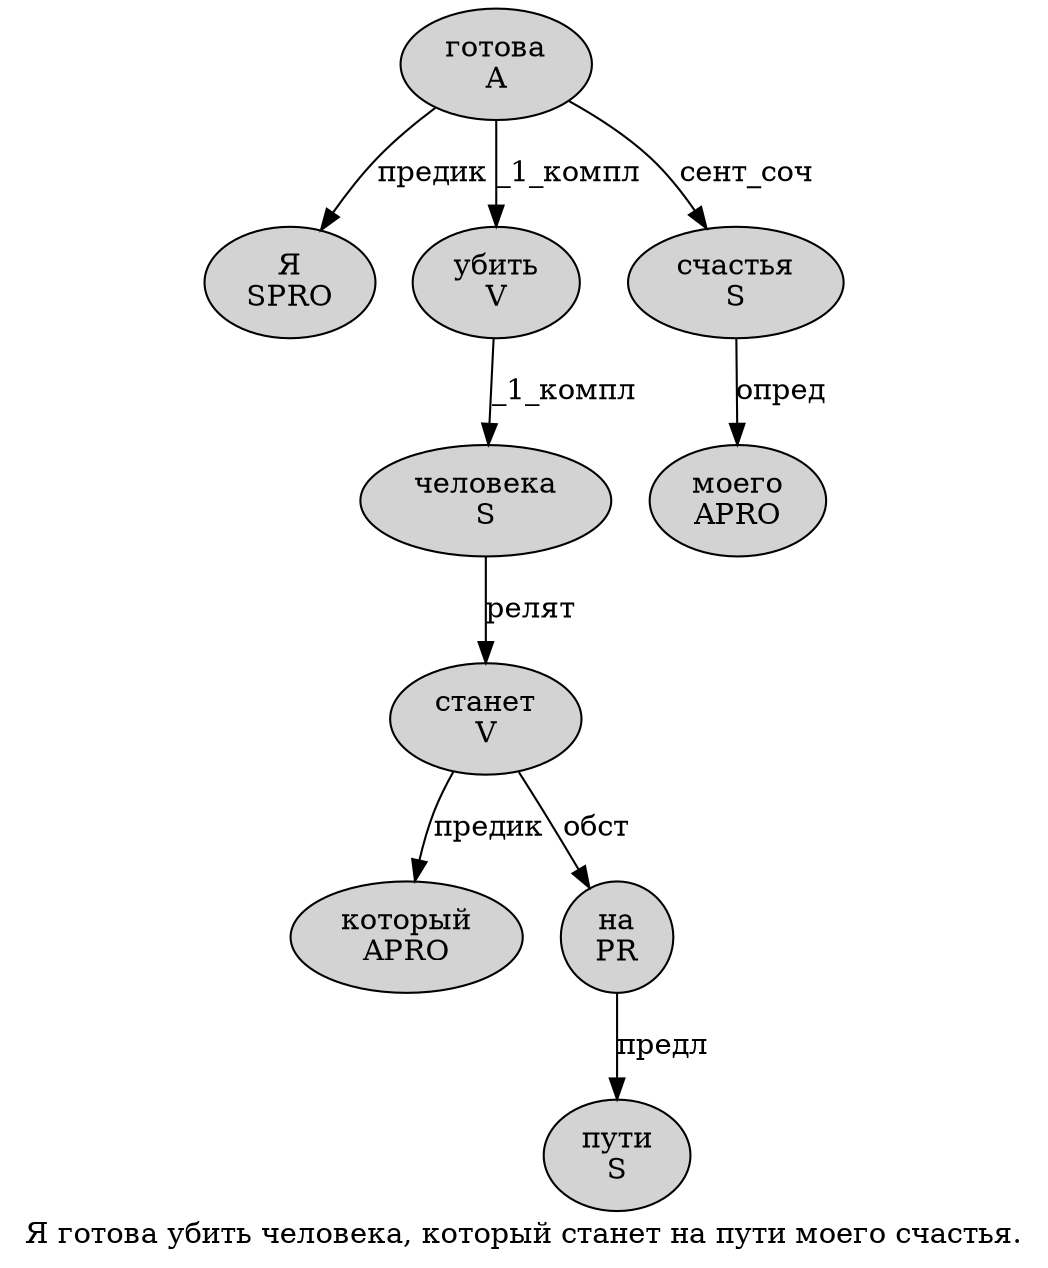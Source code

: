 digraph SENTENCE_1530 {
	graph [label="Я готова убить человека, который станет на пути моего счастья."]
	node [style=filled]
		0 [label="Я
SPRO" color="" fillcolor=lightgray penwidth=1 shape=ellipse]
		1 [label="готова
A" color="" fillcolor=lightgray penwidth=1 shape=ellipse]
		2 [label="убить
V" color="" fillcolor=lightgray penwidth=1 shape=ellipse]
		3 [label="человека
S" color="" fillcolor=lightgray penwidth=1 shape=ellipse]
		5 [label="который
APRO" color="" fillcolor=lightgray penwidth=1 shape=ellipse]
		6 [label="станет
V" color="" fillcolor=lightgray penwidth=1 shape=ellipse]
		7 [label="на
PR" color="" fillcolor=lightgray penwidth=1 shape=ellipse]
		8 [label="пути
S" color="" fillcolor=lightgray penwidth=1 shape=ellipse]
		9 [label="моего
APRO" color="" fillcolor=lightgray penwidth=1 shape=ellipse]
		10 [label="счастья
S" color="" fillcolor=lightgray penwidth=1 shape=ellipse]
			3 -> 6 [label="релят"]
			2 -> 3 [label="_1_компл"]
			1 -> 0 [label="предик"]
			1 -> 2 [label="_1_компл"]
			1 -> 10 [label="сент_соч"]
			10 -> 9 [label="опред"]
			6 -> 5 [label="предик"]
			6 -> 7 [label="обст"]
			7 -> 8 [label="предл"]
}